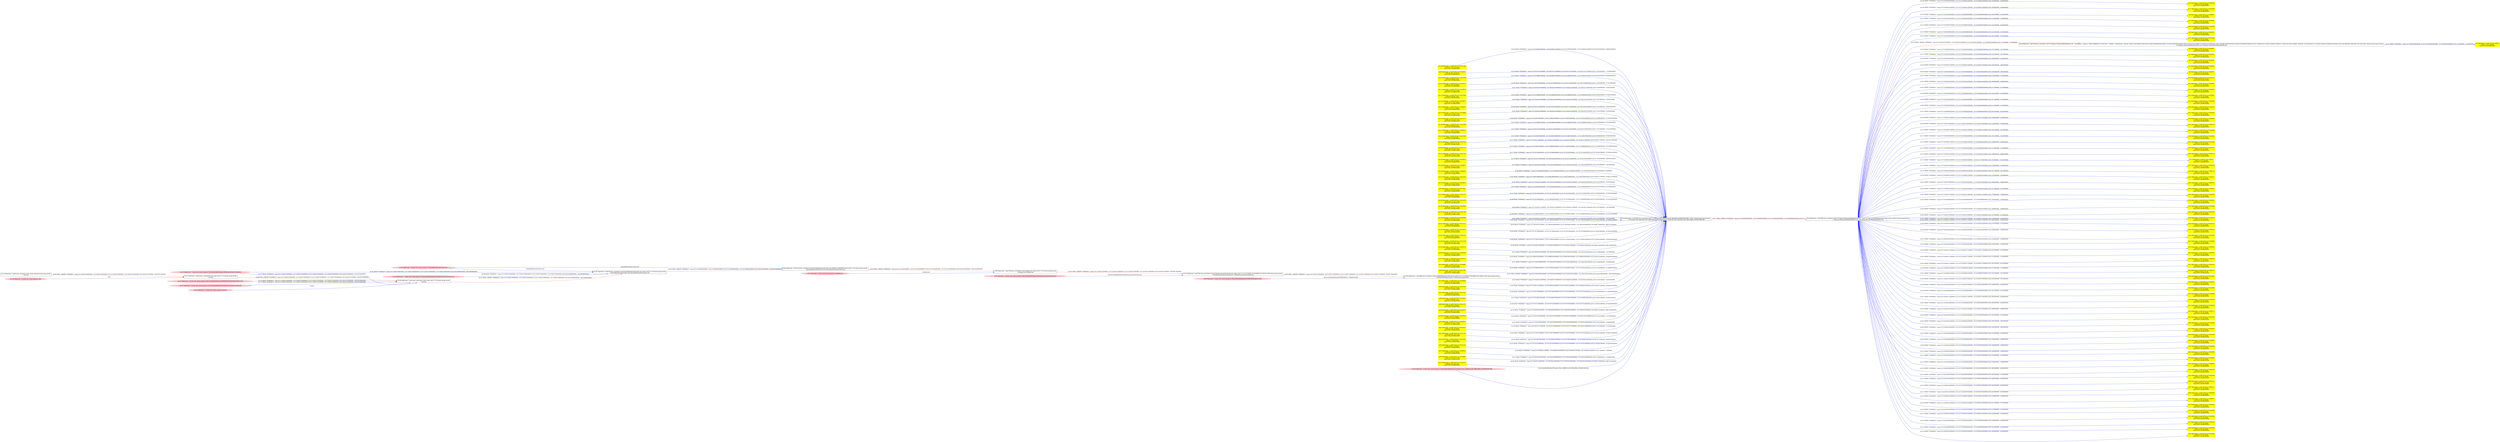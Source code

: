 digraph  {
rankdir=LR
"108"[color=yellow,label="id:108 HopCount: -2 srcIP:128.55.12.56:57640\ndstIP:207.176.216.10:80\ntype:SOCK_ESTABLISHED ", shape=box,style=filled];
"26"[color=black,label="id:26 HopCount: 0 pid:2936 proc_starttime:0 cmd:\"C:\Program Files (x86)\Microsoft Office\Office15\WINWORD.EXE\" owner uid:null owner group id:null,\n C:/Program Files (x86)/Microsoft Office/Office15/WINWORD.EXE C:/Program Files (x86)/Microsoft Office/Office15/WINWORD.EXE", shape=box,style=solid];
"108" -> "26" [id=256,__obj="READ"color=blue,label="id:256 READ **NORMAL**  seqs:[1557425386926000000, 1557425499542000000] T:[1557425386926000000, 1557425499542000000] relT:[9703559000000, 9590943000000]",style=solid];
"103"[color=pink,label="id:103 HopCount: -6 owner uid: owner group id: /SystemRoot/System32/smss.exe ", shape=oval,style=filled];
"102"[color=black,label="id:102 HopCount: -6 pid:344 proc_starttime:0 cmd:\SystemRoot\System32\smss.exe owner uid:S-1-5-18 owner group id:null,\n /SystemRoot/System32/smss.exe /SystemRoot/System32/smss.exe", shape=box,style=solid];
"103" -> "102" [id=257,__obj="FILE_EXEC"color=blue,label="\SystemRoot\System32\smss.exe",style=solid];
"99"[color=yellow,label="id:99 HopCount: -2 srcIP:128.55.12.56:59520\ndstIP:38.102.144.80:80\ntype:SOCK_ESTABLISHED ", shape=box,style=filled];
"99" -> "26" [id=258,__obj="READ"color=blue,label="id:258 READ **NORMAL**  seqs:[1557433375475000000, 1557433375477000000] T:[1557433375475000000, 1557433375477000000] relT:[1715010000000, 1715008000000]",style=solid];
"110"[color=yellow,label="id:110 HopCount: -2 srcIP:128.55.12.56:57636\ndstIP:216.49.88.12:80\ntype:SOCK_ESTABLISHED ", shape=box,style=filled];
"110" -> "26" [id=259,__obj="READ"color=blue,label="id:259 READ **NORMAL**  seqs:[1557425386855000000, 1557425499542000000] T:[1557425386855000000, 1557425499542000000] relT:[9703630000000, 9590943000000]",style=solid];
"101"[color=yellow,label="id:101 HopCount: -2 srcIP:128.55.12.56:59519\ndstIP:38.102.144.80:80\ntype:SOCK_ESTABLISHED ", shape=box,style=filled];
"101" -> "26" [id=260,__obj="READ"color=blue,label="id:260 READ **NORMAL**  seqs:[1557433375465000000, 1557433375466000000] T:[1557433375465000000, 1557433375466000000] relT:[1715020000000, 1715019000000]",style=solid];
"111"[color=yellow,label="id:111 HopCount: -2 srcIP:128.55.12.56:59678\ndstIP:207.97.224.172:80\ntype:SOCK_ESTABLISHED ", shape=box,style=filled];
"111" -> "26" [id=261,__obj="READ"color=blue,label="id:261 READ **NORMAL**  seqs:[1557434355076000000, 1557434355078000000] T:[1557434355076000000, 1557434355078000000] relT:[735409000000, 735407000000]",style=solid];
"112"[color=yellow,label="id:112 HopCount: -2 srcIP:128.55.12.56:57638\ndstIP:216.49.88.12:80\ntype:SOCK_ESTABLISHED ", shape=box,style=filled];
"112" -> "26" [id=262,__obj="READ"color=blue,label="id:262 READ **NORMAL**  seqs:[1557425386883000000, 1557425386884000000] T:[1557425386883000000, 1557425386884000000] relT:[9703602000000, 9703601000000]",style=solid];
"113"[color=yellow,label="id:113 HopCount: -2 srcIP:128.55.12.56:59675\ndstIP:128.11.100.130:80\ntype:SOCK_ESTABLISHED ", shape=box,style=filled];
"113" -> "26" [id=263,__obj="READ"color=blue,label="id:263 READ **NORMAL**  seqs:[1557434355007000000, 1557434519542000000] T:[1557434355007000000, 1557434519542000000] relT:[735478000000, 570943000000]",style=solid];
"114"[color=yellow,label="id:114 HopCount: -2 srcIP:128.55.12.56:59517\ndstIP:74.53.127.208:80\ntype:SOCK_ESTABLISHED ", shape=box,style=filled];
"114" -> "26" [id=264,__obj="READ"color=blue,label="id:264 READ **NORMAL**  seqs:[1557433375326000000, 1557433529542000000] T:[1557433375326000000, 1557433529542000000] relT:[1715159000000, 1560943000000]",style=solid];
"115"[color=yellow,label="id:115 HopCount: -2 srcIP:128.55.12.56:59686\ndstIP:207.97.224.172:80\ntype:SOCK_ESTABLISHED ", shape=box,style=filled];
"115" -> "26" [id=265,__obj="READ"color=blue,label="id:265 READ **NORMAL**  seqs:[1557434358138000000, 1557434358141000000] T:[1557434358138000000, 1557434358141000000] relT:[732347000000, 732344000000]",style=solid];
"116"[color=yellow,label="id:116 HopCount: -2 srcIP:128.55.12.56:51271\ndstIP:198.173.255.77:80\ntype:SOCK_ESTABLISHED ", shape=box,style=filled];
"116" -> "26" [id=266,__obj="READ"color=blue,label="id:266 READ **NORMAL**  seqs:[1557327569579000000, 1557327709542000000] T:[1557327569579000000, 1557327709542000000] relT:[107520906000000, 107380943000000]",style=solid];
"118"[color=yellow,label="id:118 HopCount: -2 srcIP:128.55.12.56:57639\ndstIP:216.49.88.12:80\ntype:SOCK_ESTABLISHED ", shape=box,style=filled];
"118" -> "26" [id=267,__obj="READ"color=blue,label="id:267 READ **NORMAL**  seqs:[1557425386887000000, 1557425386891000000] T:[1557425386887000000, 1557425386891000000] relT:[9703598000000, 9703594000000]",style=solid];
"120"[color=pink,label="id:120 HopCount: -7 owner uid: owner group id: /Device/HarddiskVolume2/Windows/System32/smss.exe ", shape=oval,style=filled];
"120" -> "102" [id=268,__obj="READ"color=blue,label="id:268 READ **NORMAL**  seqs:[1557250833786000000, 1557250833786000000] T:[1557250833786000000, 1557250833786000000] relT:[184256699000000, 184256699000000]",style=solid];
"121"[color=black,label="id:121 HopCount: -8 pid:0 proc_starttime:0 cmd: owner uid:S-1-5-18 owner group id:null,\n null null", shape=box,style=solid];
"105"[color=black,label="id:105 HopCount: -7 pid:4 proc_starttime:0 cmd: owner uid:S-1-5-18 owner group id:null,\n null null", shape=box,style=solid];
"121" -> "105" [id=269,__obj="PROC_CREATE"color=red,label="id:269 PROC_CREATE **NORMAL**  seqs:[1557250833784000000, 1557250833784000000] T:[1557250833784000000, 1557250833784000000] relT:[184256701000000, 184256701000000]",style=solid];
"122"[color=pink,label="id:122 HopCount: -8 owner uid: owner group id: /Device/HarddiskVolume2/WINDOWS/SYSWOW64/NTDLL.DLL ", shape=oval,style=filled];
"122" -> "105" [id=270,__obj="READ"color=blue,label="id:270 READ **NORMAL**  seqs:[1557250833785000000, 1557250833785000000] T:[1557250833785000000, 1557250833785000000] relT:[184256700000000, 184256700000000]",style=solid];
"123"[color=pink,label="id:123 HopCount: -8 owner uid: owner group id: /Device/HarddiskVolume2/Windows/System32/vertdll.dll ", shape=oval,style=filled];
"123" -> "105" [id=271,__obj="READ"color=blue,label="id:271 READ **NORMAL**  seqs:[1557250833785000000, 1557250833785000000] T:[1557250833785000000, 1557250833785000000] relT:[184256700000000, 184256700000000]",style=solid];
"107"[color=pink,label="id:107 HopCount: -7 owner uid: owner group id: /Device/HarddiskVolume2/Windows/System32/ntdll.dll ", shape=oval,style=filled];
"107" -> "105" [id=272,__obj="READ"color=blue,label="id:272 READ **NORMAL**  seqs:[1557250833785000000, 1557250833785000000] T:[1557250833785000000, 1557250833785000000] relT:[184256700000000, 184256700000000]",style=solid];
"117"[color=yellow,label="id:117 HopCount: -2 srcIP:128.55.12.56:59515\ndstIP:213.195.76.38:80\ntype:SOCK_ESTABLISHED ", shape=box,style=filled];
"117" -> "26" [id=273,__obj="READ"color=blue,label="id:273 READ **NORMAL**  seqs:[1557433375263000000, 1557433375263000000] T:[1557433375263000000, 1557433375263000000] relT:[1715222000000, 1715222000000]",style=solid];
"125"[color=yellow,label="id:125 HopCount: -2 srcIP:128.55.12.56:57635\ndstIP:12.47.46.55:80\ntype:SOCK_ESTABLISHED ", shape=box,style=filled];
"125" -> "26" [id=274,__obj="READ"color=blue,label="id:274 READ **NORMAL**  seqs:[1557425386789000000, 1557425386790000000] T:[1557425386789000000, 1557425386790000000] relT:[9703696000000, 9703695000000]",style=solid];
"119"[color=yellow,label="id:119 HopCount: -2 srcIP:128.55.12.56:52129\ndstIP:84.205.255.152:80\ntype:SOCK_ESTABLISHED ", shape=box,style=filled];
"119" -> "26" [id=275,__obj="READ"color=blue,label="id:275 READ **NORMAL**  seqs:[1557331852214000000, 1557331852215000000] T:[1557331852214000000, 1557331852215000000] relT:[103238271000000, 103238270000000]",style=solid];
"126"[color=yellow,label="id:126 HopCount: -2 srcIP:128.55.12.56:51272\ndstIP:198.173.255.77:80\ntype:SOCK_ESTABLISHED ", shape=box,style=filled];
"126" -> "26" [id=276,__obj="READ"color=blue,label="id:276 READ **NORMAL**  seqs:[1557327569597000000, 1557327569600000000] T:[1557327569597000000, 1557327569600000000] relT:[107520888000000, 107520885000000]",style=solid];
"127"[color=yellow,label="id:127 HopCount: -2 srcIP:128.55.12.56:51220\ndstIP:198.173.255.77:80\ntype:SOCK_ESTABLISHED ", shape=box,style=filled];
"127" -> "26" [id=277,__obj="READ"color=blue,label="id:277 READ **NORMAL**  seqs:[1557327507682000000, 1557327507684000000] T:[1557327507682000000, 1557327507684000000] relT:[107582803000000, 107582801000000]",style=solid];
"128"[color=yellow,label="id:128 HopCount: -2 srcIP:128.55.12.56:59514\ndstIP:213.195.76.38:80\ntype:SOCK_ESTABLISHED ", shape=box,style=filled];
"128" -> "26" [id=278,__obj="READ"color=blue,label="id:278 READ **NORMAL**  seqs:[1557433375236000000, 1557433529542000000] T:[1557433375236000000, 1557433529542000000] relT:[1715249000000, 1560943000000]",style=solid];
"129"[color=yellow,label="id:129 HopCount: -2 srcIP:128.55.12.56:59677\ndstIP:207.97.224.172:80\ntype:SOCK_ESTABLISHED ", shape=box,style=filled];
"129" -> "26" [id=279,__obj="READ"color=blue,label="id:279 READ **NORMAL**  seqs:[1557434355067000000, 1557434355069000000] T:[1557434355067000000, 1557434355069000000] relT:[735418000000, 735416000000]",style=solid];
"130"[color=yellow,label="id:130 HopCount: -2 srcIP:128.55.12.56:60032\ndstIP:212.25.232.48:80\ntype:SOCK_ESTABLISHED ", shape=box,style=filled];
"130" -> "26" [id=280,__obj="READ"color=blue,label="id:280 READ **NORMAL**  seqs:[1557435090395000000, 1557435090395000000] T:[1557435090395000000, 1557435090395000000] relT:[90000000, 90000000]",style=solid];
"131"[color=yellow,label="id:131 HopCount: -2 srcIP:128.55.12.56:51873\ndstIP:206.16.198.100:80\ntype:SOCK_ESTABLISHED ", shape=box,style=filled];
"131" -> "26" [id=281,__obj="READ"color=blue,label="id:281 READ **NORMAL**  seqs:[1557329623068000000, 1557329623068000000] T:[1557329623068000000, 1557329623068000000] relT:[105467417000000, 105467417000000]",style=solid];
"133"[color=yellow,label="id:133 HopCount: -2 srcIP:128.55.12.56:59676\ndstIP:128.11.100.130:80\ntype:SOCK_ESTABLISHED ", shape=box,style=filled];
"133" -> "26" [id=282,__obj="READ"color=blue,label="id:282 READ **NORMAL**  seqs:[1557434355031000000, 1557434355033000000] T:[1557434355031000000, 1557434355033000000] relT:[735454000000, 735452000000]",style=solid];
"124"[color=pink,label="id:124 HopCount: -8 owner uid: owner group id: System ", shape=oval,style=filled];
"124" -> "105" [id=283,__obj="FILE_EXEC"color=blue,label="System",style=solid];
"135"[color=black,label="id:135 HopCount: -9 pid:0 proc_starttime:0 cmd: owner uid:null owner group id:null,\n null null", shape=box,style=solid];
"135" -> "121" [id=284,__obj="PROC_CREATE"color=red,label="id:284 PROC_CREATE **NORMAL**  seqs:[1557250833784000000, 1557250833784000000] T:[1557250833784000000, 1557250833784000000] relT:[184256701000000, 184256701000000]",style=solid];
"95"[color=yellow,label="id:95 HopCount: -2 srcIP:128.55.12.56:57641\ndstIP:207.176.216.10:80\ntype:SOCK_ESTABLISHED ", shape=box,style=filled];
"95" -> "26" [id=285,__obj="READ"color=blue,label="id:285 READ **NORMAL**  seqs:[1557425386938000000, 1557425386939000000] T:[1557425386938000000, 1557425386939000000] relT:[9703547000000, 9703546000000]",style=solid];
"136"[color=pink,label="id:136 HopCount: -9 owner uid: owner group id: Idle ", shape=oval,style=filled];
"136" -> "121" [id=286,__obj="FILE_EXEC"color=blue,label="Idle",style=solid];
"137"[color=yellow,label="id:137 HopCount: -2 srcIP:128.55.12.56:51213\ndstIP:66.45.81.190:80\ntype:SOCK_ESTABLISHED ", shape=box,style=filled];
"137" -> "26" [id=287,__obj="READ"color=blue,label="id:287 READ **NORMAL**  seqs:[1557327507492000000, 1557327507493000000] T:[1557327507492000000, 1557327507493000000] relT:[107582993000000, 107582992000000]",style=solid];
"138"[color=yellow,label="id:138 HopCount: -2 srcIP:128.55.12.56:51219\ndstIP:198.173.255.77:80\ntype:SOCK_ESTABLISHED ", shape=box,style=filled];
"138" -> "26" [id=288,__obj="READ"color=blue,label="id:288 READ **NORMAL**  seqs:[1557327507669000000, 1557327569569000000] T:[1557327507669000000, 1557327569569000000] relT:[107582816000000, 107520916000000]",style=solid];
"139"[color=yellow,label="id:139 HopCount: -2 srcIP:128.55.12.56:59683\ndstIP:207.97.224.172:80\ntype:SOCK_ESTABLISHED ", shape=box,style=filled];
"139" -> "26" [id=289,__obj="READ"color=blue,label="id:289 READ **NORMAL**  seqs:[1557434358115000000, 1557434358115000000] T:[1557434358115000000, 1557434358115000000] relT:[732370000000, 732370000000]",style=solid];
"132"[color=yellow,label="id:132 HopCount: -2 srcIP:128.55.12.56:51296\ndstIP:198.173.255.77:80\ntype:SOCK_ESTABLISHED ", shape=box,style=filled];
"132" -> "26" [id=290,__obj="READ"color=blue,label="id:290 READ **NORMAL**  seqs:[1557327838901000000, 1557327838903000000] T:[1557327838901000000, 1557327838903000000] relT:[107251584000000, 107251582000000]",style=solid];
"140"[color=yellow,label="id:140 HopCount: -2 srcIP:128.55.12.56:59685\ndstIP:207.97.224.172:80\ntype:SOCK_ESTABLISHED ", shape=box,style=filled];
"140" -> "26" [id=291,__obj="READ"color=blue,label="id:291 READ **NORMAL**  seqs:[1557434358131000000, 1557434358132000000] T:[1557434358131000000, 1557434358132000000] relT:[732354000000, 732353000000]",style=solid];
"141"[color=yellow,label="id:141 HopCount: -2 srcIP:128.55.12.56:51217\ndstIP:194.65.3.180:80\ntype:SOCK_ESTABLISHED ", shape=box,style=filled];
"141" -> "26" [id=292,__obj="READ"color=blue,label="id:292 READ **NORMAL**  seqs:[1557327507607000000, 1557327599543000000] T:[1557327507607000000, 1557327599543000000] relT:[107582878000000, 107490942000000]",style=solid];
"134"[color=yellow,label="id:134 HopCount: -2 srcIP:128.55.12.56:53274\ndstIP:63.240.213.214:80\ntype:SOCK_ESTABLISHED ", shape=box,style=filled];
"134" -> "26" [id=293,__obj="READ"color=blue,label="id:293 READ **NORMAL**  seqs:[1557340283037000000, 1557340283038000000] T:[1557340283037000000, 1557340283038000000] relT:[94807448000000, 94807447000000]",style=solid];
"143"[color=yellow,label="id:143 HopCount: -2 srcIP:128.55.12.56:51215\ndstIP:66.45.81.190:80\ntype:SOCK_ESTABLISHED ", shape=box,style=filled];
"143" -> "26" [id=294,__obj="READ"color=blue,label="id:294 READ **NORMAL**  seqs:[1557327507566000000, 1557327507566000000] T:[1557327507566000000, 1557327507566000000] relT:[107582919000000, 107582919000000]",style=solid];
"144"[color=yellow,label="id:144 HopCount: -2 srcIP:128.55.12.56:51194\ndstIP:168.167.134.71:80\ntype:SOCK_ESTABLISHED ", shape=box,style=filled];
"144" -> "26" [id=295,__obj="READ"color=blue,label="id:295 READ **NORMAL**  seqs:[1557327159561000000, 1557327269542000000] T:[1557327159561000000, 1557327269542000000] relT:[107930924000000, 107820943000000]",style=solid];
"145"[color=yellow,label="id:145 HopCount: -2 srcIP:128.55.12.56:53276\ndstIP:65.213.146.1:80\ntype:SOCK_ESTABLISHED ", shape=box,style=filled];
"145" -> "26" [id=296,__obj="READ"color=blue,label="id:296 READ **NORMAL**  seqs:[1557340283129000000, 1557340283129000000] T:[1557340283129000000, 1557340283129000000] relT:[94807356000000, 94807356000000]",style=solid];
"28"[color=black,label="id:28 HopCount: 1 pid:5008 proc_starttime:0 cmd:\"C:\Program Files\mozilla\firefox\firefox.exe\" -osint -url \"http://www.pokemoncenter.com/\" owner uid:null owner group id:null,\n C:/Program Files/mozilla/firefox/firefox.exe C:/Program Files/mozilla/firefox/firefox.exe", shape=box,style=solid];
"76"[color=yellow,label="id:76 HopCount: 2 srcIP:128.55.12.56:60082\ndstIP:212.25.232.48:80\ntype:SOCK_ESTABLISHED ", shape=box,style=filled];
"28" -> "76" [id=148,__obj="WRITE"color=blue,label="id:148 WRITE **NORMAL**  seqs:[1557435094824000000, 0] T:[1557435094824000000, 1557435094824000000] relT:[-4339000000, -4339000000]",style=solid];
"77"[color=yellow,label="id:77 HopCount: 2 srcIP:128.55.12.56:60060\ndstIP:212.25.232.48:80\ntype:SOCK_ESTABLISHED ", shape=box,style=filled];
"28" -> "77" [id=149,__obj="WRITE"color=blue,label="id:149 WRITE **NORMAL**  seqs:[1557435094314000000, 0] T:[1557435094314000000, 1557435094314000000] relT:[-3829000000, -3829000000]",style=solid];
"0"[color=yellow,label="id:0 HopCount: 2 srcIP:128.55.12.56:60051\ndstIP:212.25.232.48:80\ntype:SOCK_ESTABLISHED ", shape=box,style=filled];
"28" -> "0" [id=150,__obj="WRITE"color=blue,label="id:150 WRITE **NORMAL**  seqs:[1557435093940000000, 0] T:[1557435093940000000, 1557435093940000000] relT:[-3455000000, -3455000000]",style=solid];
"2"[color=yellow,label="id:2 HopCount: 2 srcIP:128.55.12.56:60040\ndstIP:212.25.232.48:80\ntype:SOCK_ESTABLISHED ", shape=box,style=filled];
"28" -> "2" [id=151,__obj="WRITE"color=blue,label="id:151 WRITE **NORMAL**  seqs:[1557435093643000000, 0] T:[1557435093643000000, 1557435093643000000] relT:[-3158000000, -3158000000]",style=solid];
"69"[color=yellow,label="id:69 HopCount: 2 srcIP:128.55.12.56:60088\ndstIP:212.25.232.48:80\ntype:SOCK_ESTABLISHED ", shape=box,style=filled];
"28" -> "69" [id=152,__obj="WRITE"color=blue,label="id:152 WRITE **NORMAL**  seqs:[1557435094987000000, 0] T:[1557435094987000000, 1557435094987000000] relT:[-4502000000, -4502000000]",style=solid];
"4"[color=yellow,label="id:4 HopCount: 2 srcIP:128.55.12.56:60042\ndstIP:212.25.232.48:80\ntype:SOCK_ESTABLISHED ", shape=box,style=filled];
"28" -> "4" [id=153,__obj="WRITE"color=blue,label="id:153 WRITE **NORMAL**  seqs:[1557435093808000000, 0] T:[1557435093808000000, 1557435093808000000] relT:[-3323000000, -3323000000]",style=solid];
"72"[color=yellow,label="id:72 HopCount: 2 srcIP:128.55.12.56:60099\ndstIP:212.25.232.48:80\ntype:SOCK_ESTABLISHED ", shape=box,style=filled];
"28" -> "72" [id=154,__obj="WRITE"color=blue,label="id:154 WRITE **NORMAL**  seqs:[1557435095496000000, 0] T:[1557435095496000000, 1557435095496000000] relT:[-5011000000, -5011000000]",style=solid];
"30"[color=black,label="id:30 HopCount: 2 pid:2288 proc_starttime:0 cmd:\"C:\Program Files\mozilla\firefox\firefox.exe\" -contentproc --channel=\"5008.0.988681811\\1307874547\" -childID 1 -isForBrowser -intPrefs 5:50|6:-1|28:1000|33:20|34:10|43:128|44:10000|48:0|50:400|51:1|52:0|53:0|58:0|59:120|60:120|133:2|134:1|147:5000|157:0|159:0|170:10000|182:-1|187:128|188:10000|189:0|195:24|196:32768|198:0|199:0|207:5|211:1048576|212:100|213:5000|215:600|217:1|226:1|231:0|241:60000| -boolPrefs 1:0|2:0|4:0|26:1|27:1|30:0|35:1|36:0|37:0|38:0|39:1|40:0|41:1|42:1|45:0|46:0|47:0|49:0|54:1|55:1|56 owner uid:null owner group id:null,\n C:/Program Files/mozilla/firefox/firefox.exe C:/Program Files/mozilla/firefox/firefox.exe", shape=box,style=solid];
"5"[color=yellow,label="id:5 HopCount: 3 srcIP:127.0.0.1:60039\ndstIP:127.0.0.1:60038\ntype:SOCK_ESTABLISHED ", shape=box,style=filled];
"30" -> "5" [id=155,__obj="WRITE"color=blue,label="id:155 WRITE **NORMAL**  seqs:[1557435092639000000, 0] T:[1557435092639000000, 1557435092639000000] relT:[-2154000000, -2154000000]",style=solid];
"6"[color=yellow,label="id:6 HopCount: 2 srcIP:128.55.12.56:60047\ndstIP:212.25.232.48:80\ntype:SOCK_ESTABLISHED ", shape=box,style=filled];
"28" -> "6" [id=156,__obj="WRITE"color=blue,label="id:156 WRITE **NORMAL**  seqs:[1557435093862000000, 0] T:[1557435093862000000, 1557435093862000000] relT:[-3377000000, -3377000000]",style=solid];
"7"[color=yellow,label="id:7 HopCount: 2 srcIP:128.55.12.56:60070\ndstIP:212.25.232.48:80\ntype:SOCK_ESTABLISHED ", shape=box,style=filled];
"28" -> "7" [id=157,__obj="WRITE"color=blue,label="id:157 WRITE **NORMAL**  seqs:[1557435094592000000, 0] T:[1557435094592000000, 1557435094592000000] relT:[-4107000000, -4107000000]",style=solid];
"8"[color=yellow,label="id:8 HopCount: 2 srcIP:128.55.12.56:60095\ndstIP:212.25.232.48:80\ntype:SOCK_ESTABLISHED ", shape=box,style=filled];
"28" -> "8" [id=158,__obj="WRITE"color=blue,label="id:158 WRITE **NORMAL**  seqs:[1557435095050000000, 0] T:[1557435095050000000, 1557435095050000000] relT:[-4565000000, -4565000000]",style=solid];
"1"[color=yellow,label="id:1 HopCount: 2 srcIP:128.55.12.56:60069\ndstIP:212.25.232.48:80\ntype:SOCK_ESTABLISHED ", shape=box,style=filled];
"28" -> "1" [id=159,__obj="WRITE"color=blue,label="id:159 WRITE **NORMAL**  seqs:[1557435094552000000, 0] T:[1557435094552000000, 1557435094552000000] relT:[-4067000000, -4067000000]",style=solid];
"9"[color=yellow,label="id:9 HopCount: 2 srcIP:128.55.12.56:60055\ndstIP:212.25.232.48:80\ntype:SOCK_ESTABLISHED ", shape=box,style=filled];
"28" -> "9" [id=160,__obj="WRITE"color=blue,label="id:160 WRITE **NORMAL**  seqs:[1557435093948000000, 0] T:[1557435093948000000, 1557435093948000000] relT:[-3463000000, -3463000000]",style=solid];
"10"[color=yellow,label="id:10 HopCount: 2 srcIP:128.55.12.56:60120\ndstIP:209.85.197.147:80\ntype:SOCK_ESTABLISHED ", shape=box,style=filled];
"28" -> "10" [id=161,__obj="WRITE"color=blue,label="id:161 WRITE **NORMAL**  seqs:[1557435096186000000, 0] T:[1557435096186000000, 1557435096186000000] relT:[-5701000000, -5701000000]",style=solid];
"3"[color=yellow,label="id:3 HopCount: 2 srcIP:128.55.12.56:60061\ndstIP:212.25.232.48:80\ntype:SOCK_ESTABLISHED ", shape=box,style=filled];
"28" -> "3" [id=162,__obj="WRITE"color=blue,label="id:162 WRITE **NORMAL**  seqs:[1557435094345000000, 0] T:[1557435094345000000, 1557435094345000000] relT:[-3860000000, -3860000000]",style=solid];
"12"[color=yellow,label="id:12 HopCount: 2 srcIP:128.55.12.56:60074\ndstIP:212.25.232.48:80\ntype:SOCK_ESTABLISHED ", shape=box,style=filled];
"28" -> "12" [id=163,__obj="WRITE"color=blue,label="id:163 WRITE **NORMAL**  seqs:[1557435094660000000, 0] T:[1557435094660000000, 1557435094660000000] relT:[-4175000000, -4175000000]",style=solid];
"13"[color=yellow,label="id:13 HopCount: 2 srcIP:128.55.12.56:60087\ndstIP:212.25.232.48:80\ntype:SOCK_ESTABLISHED ", shape=box,style=filled];
"28" -> "13" [id=164,__obj="WRITE"color=blue,label="id:164 WRITE **NORMAL**  seqs:[1557435094940000000, 0] T:[1557435094940000000, 1557435094940000000] relT:[-4455000000, -4455000000]",style=solid];
"14"[color=yellow,label="id:14 HopCount: 2 srcIP:128.55.12.56:60045\ndstIP:212.25.232.48:80\ntype:SOCK_ESTABLISHED ", shape=box,style=filled];
"28" -> "14" [id=165,__obj="WRITE"color=blue,label="id:165 WRITE **NORMAL**  seqs:[1557435093856000000, 0] T:[1557435093856000000, 1557435093856000000] relT:[-3371000000, -3371000000]",style=solid];
"36"[color=yellow,label="id:36 HopCount: 2 srcIP:128.55.12.56:60073\ndstIP:212.25.232.48:80\ntype:SOCK_ESTABLISHED ", shape=box,style=filled];
"28" -> "36" [id=166,__obj="WRITE"color=blue,label="id:166 WRITE **NORMAL**  seqs:[1557435094658000000, 0] T:[1557435094658000000, 1557435094658000000] relT:[-4173000000, -4173000000]",style=solid];
"15"[color=yellow,label="id:15 HopCount: 2 srcIP:128.55.12.56:60052\ndstIP:212.25.232.48:80\ntype:SOCK_ESTABLISHED ", shape=box,style=filled];
"28" -> "15" [id=167,__obj="WRITE"color=blue,label="id:167 WRITE **NORMAL**  seqs:[1557435098836000000, 0] T:[1557435098836000000, 1557435098836000000] relT:[-8351000000, -8351000000]",style=solid];
"16"[color=yellow,label="id:16 HopCount: 2 srcIP:128.55.12.56:60058\ndstIP:212.25.232.48:80\ntype:SOCK_ESTABLISHED ", shape=box,style=filled];
"28" -> "16" [id=168,__obj="WRITE"color=blue,label="id:168 WRITE **NORMAL**  seqs:[1557435094123000000, 0] T:[1557435094123000000, 1557435094123000000] relT:[-3638000000, -3638000000]",style=solid];
"17"[color=yellow,label="id:17 HopCount: 2 srcIP:128.55.12.56:60119\ndstIP:212.25.232.48:80\ntype:SOCK_ESTABLISHED ", shape=box,style=filled];
"28" -> "17" [id=169,__obj="WRITE"color=blue,label="id:169 WRITE **NORMAL**  seqs:[1557435095794000000, 0] T:[1557435095794000000, 1557435095794000000] relT:[-5309000000, -5309000000]",style=solid];
"18"[color=yellow,label="id:18 HopCount: 2 srcIP:128.55.12.56:60066\ndstIP:212.25.232.48:80\ntype:SOCK_ESTABLISHED ", shape=box,style=filled];
"28" -> "18" [id=170,__obj="WRITE"color=blue,label="id:170 WRITE **NORMAL**  seqs:[1557435094457000000, 0] T:[1557435094457000000, 1557435094457000000] relT:[-3972000000, -3972000000]",style=solid];
"20"[color=yellow,label="id:20 HopCount: 2 srcIP:128.55.12.56:60043\ndstIP:212.25.232.48:80\ntype:SOCK_ESTABLISHED ", shape=box,style=filled];
"28" -> "20" [id=171,__obj="WRITE"color=blue,label="id:171 WRITE **NORMAL**  seqs:[1557435093826000000, 0] T:[1557435093826000000, 1557435093826000000] relT:[-3341000000, -3341000000]",style=solid];
"21"[color=yellow,label="id:21 HopCount: 2 srcIP:128.55.12.56:60083\ndstIP:212.25.232.48:80\ntype:SOCK_ESTABLISHED ", shape=box,style=filled];
"28" -> "21" [id=172,__obj="WRITE"color=blue,label="id:172 WRITE **NORMAL**  seqs:[1557435094851000000, 0] T:[1557435094851000000, 1557435094851000000] relT:[-4366000000, -4366000000]",style=solid];
"22"[color=yellow,label="id:22 HopCount: 2 srcIP:128.55.12.56:60075\ndstIP:212.25.232.48:80\ntype:SOCK_ESTABLISHED ", shape=box,style=filled];
"28" -> "22" [id=173,__obj="WRITE"color=blue,label="id:173 WRITE **NORMAL**  seqs:[1557435094663000000, 0] T:[1557435094663000000, 1557435094663000000] relT:[-4178000000, -4178000000]",style=solid];
"24"[color=yellow,label="id:24 HopCount: 2 srcIP:128.55.12.56:60114\ndstIP:212.25.232.48:80\ntype:SOCK_ESTABLISHED ", shape=box,style=filled];
"28" -> "24" [id=174,__obj="WRITE"color=blue,label="id:174 WRITE **NORMAL**  seqs:[1557435095381000000, 0] T:[1557435095381000000, 1557435095381000000] relT:[-4896000000, -4896000000]",style=solid];
"11"[color=yellow,label="id:11 HopCount: 2 srcIP:127.0.0.1:60037\ndstIP:127.0.0.1:60036\ntype:SOCK_ESTABLISHED ", shape=box,style=filled];
"28" -> "11" [id=175,__obj="WRITE"color=blue,label="id:175 WRITE **NORMAL**  seqs:[1557435090818000000, 0] T:[1557435090818000000, 1557435127916000000] relT:[-333000000, -37431000000]",style=solid];
"27"[color=yellow,label="id:27 HopCount: 2 srcIP:128.55.12.56:60103\ndstIP:212.25.232.48:80\ntype:SOCK_ESTABLISHED ", shape=box,style=filled];
"28" -> "27" [id=176,__obj="WRITE"color=blue,label="id:176 WRITE **NORMAL**  seqs:[1557435095193000000, 0] T:[1557435095193000000, 1557435095193000000] relT:[-4708000000, -4708000000]",style=solid];
"26" -> "28" [id=177,__obj="PROC_CREATE"color=red,label="id:177 PROC_CREATE **NORMAL**  seqs:[1557435090485000000, 1557435090485000000] T:[1557435090485000000, 1557435090485000000] relT:[0, 0]",style=solid];
"29"[color=yellow,label="id:29 HopCount: 2 srcIP:128.55.12.56:60116\ndstIP:212.25.232.48:80\ntype:SOCK_ESTABLISHED ", shape=box,style=filled];
"28" -> "29" [id=178,__obj="WRITE"color=blue,label="id:178 WRITE **NORMAL**  seqs:[1557435095502000000, 0] T:[1557435095502000000, 1557435095502000000] relT:[-5017000000, -5017000000]",style=solid];
"28" -> "30" [id=179,__obj="PROC_CREATE"color=red,label="id:179 PROC_CREATE **NORMAL**  seqs:[1557435092022000000, 1557435092022000000] T:[1557435092022000000, 1557435092022000000] relT:[-1537000000, -1537000000]",style=solid];
"31"[color=yellow,label="id:31 HopCount: 2 srcIP:128.55.12.56:60071\ndstIP:212.25.232.48:80\ntype:SOCK_ESTABLISHED ", shape=box,style=filled];
"28" -> "31" [id=180,__obj="WRITE"color=blue,label="id:180 WRITE **NORMAL**  seqs:[1557435094647000000, 0] T:[1557435094647000000, 1557435094647000000] relT:[-4162000000, -4162000000]",style=solid];
"32"[color=yellow,label="id:32 HopCount: 2 srcIP:128.55.12.56:60102\ndstIP:212.25.232.48:80\ntype:SOCK_ESTABLISHED ", shape=box,style=filled];
"28" -> "32" [id=181,__obj="WRITE"color=blue,label="id:181 WRITE **NORMAL**  seqs:[1557435095169000000, 0] T:[1557435095169000000, 1557435095169000000] relT:[-4684000000, -4684000000]",style=solid];
"33"[color=yellow,label="id:33 HopCount: 2 srcIP:128.55.12.56:60072\ndstIP:212.25.232.48:80\ntype:SOCK_ESTABLISHED ", shape=box,style=filled];
"28" -> "33" [id=182,__obj="WRITE"color=blue,label="id:182 WRITE **NORMAL**  seqs:[1557435094655000000, 0] T:[1557435094655000000, 1557435094655000000] relT:[-4170000000, -4170000000]",style=solid];
"34"[color=yellow,label="id:34 HopCount: 2 srcIP:128.55.12.56:60059\ndstIP:212.25.232.48:80\ntype:SOCK_ESTABLISHED ", shape=box,style=filled];
"28" -> "34" [id=183,__obj="WRITE"color=blue,label="id:183 WRITE **NORMAL**  seqs:[1557435094274000000, 0] T:[1557435094274000000, 1557435094274000000] relT:[-3789000000, -3789000000]",style=solid];
"23"[color=yellow,label="id:23 HopCount: 2 srcIP:128.55.12.56:60057\ndstIP:212.25.232.48:80\ntype:SOCK_ESTABLISHED ", shape=box,style=filled];
"28" -> "23" [id=184,__obj="WRITE"color=blue,label="id:184 WRITE **NORMAL**  seqs:[1557435093989000000, 0] T:[1557435093989000000, 1557435093989000000] relT:[-3504000000, -3504000000]",style=solid];
"37"[color=yellow,label="id:37 HopCount: 2 srcIP:128.55.12.56:60062\ndstIP:212.25.232.48:80\ntype:SOCK_ESTABLISHED ", shape=box,style=filled];
"28" -> "37" [id=185,__obj="WRITE"color=blue,label="id:185 WRITE **NORMAL**  seqs:[1557435094381000000, 0] T:[1557435094381000000, 1557435094381000000] relT:[-3896000000, -3896000000]",style=solid];
"25"[color=yellow,label="id:25 HopCount: 2 srcIP:128.55.12.56:60080\ndstIP:212.25.232.48:80\ntype:SOCK_ESTABLISHED ", shape=box,style=filled];
"28" -> "25" [id=186,__obj="WRITE"color=blue,label="id:186 WRITE **NORMAL**  seqs:[1557435094759000000, 0] T:[1557435094759000000, 1557435094759000000] relT:[-4274000000, -4274000000]",style=solid];
"38"[color=yellow,label="id:38 HopCount: 2 srcIP:128.55.12.56:60078\ndstIP:212.25.232.48:80\ntype:SOCK_ESTABLISHED ", shape=box,style=filled];
"28" -> "38" [id=187,__obj="WRITE"color=blue,label="id:187 WRITE **NORMAL**  seqs:[1557435094725000000, 0] T:[1557435094725000000, 1557435094725000000] relT:[-4240000000, -4240000000]",style=solid];
"39"[color=yellow,label="id:39 HopCount: 2 srcIP:128.55.12.56:60110\ndstIP:212.25.232.48:80\ntype:SOCK_ESTABLISHED ", shape=box,style=filled];
"28" -> "39" [id=188,__obj="WRITE"color=blue,label="id:188 WRITE **NORMAL**  seqs:[1557435095311000000, 0] T:[1557435095311000000, 1557435095311000000] relT:[-4826000000, -4826000000]",style=solid];
"40"[color=yellow,label="id:40 HopCount: 2 srcIP:128.55.12.56:60107\ndstIP:212.25.232.48:80\ntype:SOCK_ESTABLISHED ", shape=box,style=filled];
"28" -> "40" [id=189,__obj="WRITE"color=blue,label="id:189 WRITE **NORMAL**  seqs:[1557435095282000000, 0] T:[1557435095282000000, 1557435095282000000] relT:[-4797000000, -4797000000]",style=solid];
"41"[color=yellow,label="id:41 HopCount: 2 srcIP:128.55.12.56:60065\ndstIP:212.25.232.48:80\ntype:SOCK_ESTABLISHED ", shape=box,style=filled];
"28" -> "41" [id=190,__obj="WRITE"color=blue,label="id:190 WRITE **NORMAL**  seqs:[1557435094434000000, 0] T:[1557435094434000000, 1557435094434000000] relT:[-3949000000, -3949000000]",style=solid];
"42"[color=yellow,label="id:42 HopCount: 2 srcIP:128.55.12.56:60093\ndstIP:212.25.232.48:80\ntype:SOCK_ESTABLISHED ", shape=box,style=filled];
"28" -> "42" [id=191,__obj="WRITE"color=blue,label="id:191 WRITE **NORMAL**  seqs:[1557435095043000000, 0] T:[1557435095043000000, 1557435095043000000] relT:[-4558000000, -4558000000]",style=solid];
"43"[color=yellow,label="id:43 HopCount: 2 srcIP:128.55.12.56:60050\ndstIP:212.25.232.48:80\ntype:SOCK_ESTABLISHED ", shape=box,style=filled];
"28" -> "43" [id=192,__obj="WRITE"color=blue,label="id:192 WRITE **NORMAL**  seqs:[1557435093930000000, 0] T:[1557435093930000000, 1557435093930000000] relT:[-3445000000, -3445000000]",style=solid];
"45"[color=yellow,label="id:45 HopCount: 2 srcIP:128.55.12.56:60079\ndstIP:212.25.232.48:80\ntype:SOCK_ESTABLISHED ", shape=box,style=filled];
"28" -> "45" [id=193,__obj="WRITE"color=blue,label="id:193 WRITE **NORMAL**  seqs:[1557435094737000000, 0] T:[1557435094737000000, 1557435094737000000] relT:[-4252000000, -4252000000]",style=solid];
"35"[color=yellow,label="id:35 HopCount: 2 srcIP:128.55.12.56:60104\ndstIP:212.25.232.48:80\ntype:SOCK_ESTABLISHED ", shape=box,style=filled];
"28" -> "35" [id=194,__obj="WRITE"color=blue,label="id:194 WRITE **NORMAL**  seqs:[1557435095227000000, 0] T:[1557435095227000000, 1557435095227000000] relT:[-4742000000, -4742000000]",style=solid];
"47"[color=yellow,label="id:47 HopCount: 2 srcIP:128.55.12.56:60101\ndstIP:212.25.232.48:80\ntype:SOCK_ESTABLISHED ", shape=box,style=filled];
"28" -> "47" [id=195,__obj="WRITE"color=blue,label="id:195 WRITE **NORMAL**  seqs:[1557435095157000000, 0] T:[1557435095157000000, 1557435095157000000] relT:[-4672000000, -4672000000]",style=solid];
"48"[color=yellow,label="id:48 HopCount: 2 srcIP:128.55.12.56:60121\ndstIP:64.154.81.197:80\ntype:SOCK_ESTABLISHED ", shape=box,style=filled];
"28" -> "48" [id=196,__obj="WRITE"color=blue,label="id:196 WRITE **NORMAL**  seqs:[1557435096261000000, 0] T:[1557435096261000000, 1557435096261000000] relT:[-5776000000, -5776000000]",style=solid];
"49"[color=yellow,label="id:49 HopCount: 2 srcIP:128.55.12.56:60085\ndstIP:212.25.232.48:80\ntype:SOCK_ESTABLISHED ", shape=box,style=filled];
"28" -> "49" [id=197,__obj="WRITE"color=blue,label="id:197 WRITE **NORMAL**  seqs:[1557435094897000000, 0] T:[1557435094897000000, 1557435094897000000] relT:[-4412000000, -4412000000]",style=solid];
"50"[color=yellow,label="id:50 HopCount: 2 srcIP:128.55.12.56:60097\ndstIP:212.25.232.48:80\ntype:SOCK_ESTABLISHED ", shape=box,style=filled];
"28" -> "50" [id=198,__obj="WRITE"color=blue,label="id:198 WRITE **NORMAL**  seqs:[1557435095076000000, 0] T:[1557435095076000000, 1557435095076000000] relT:[-4591000000, -4591000000]",style=solid];
"44"[color=yellow,label="id:44 HopCount: 2 srcIP:128.55.12.56:60068\ndstIP:212.25.232.48:80\ntype:SOCK_ESTABLISHED ", shape=box,style=filled];
"28" -> "44" [id=199,__obj="WRITE"color=blue,label="id:199 WRITE **NORMAL**  seqs:[1557435094550000000, 0] T:[1557435094550000000, 1557435094550000000] relT:[-4065000000, -4065000000]",style=solid];
"52"[color=yellow,label="id:52 HopCount: 2 srcIP:128.55.12.56:60048\ndstIP:212.25.232.48:80\ntype:SOCK_ESTABLISHED ", shape=box,style=filled];
"28" -> "52" [id=200,__obj="WRITE"color=blue,label="id:200 WRITE **NORMAL**  seqs:[1557435093896000000, 0] T:[1557435093896000000, 1557435093896000000] relT:[-3411000000, -3411000000]",style=solid];
"46"[color=yellow,label="id:46 HopCount: 2 srcIP:128.55.12.56:60100\ndstIP:212.25.232.48:80\ntype:SOCK_ESTABLISHED ", shape=box,style=filled];
"28" -> "46" [id=201,__obj="WRITE"color=blue,label="id:201 WRITE **NORMAL**  seqs:[1557435095114000000, 0] T:[1557435095114000000, 1557435095114000000] relT:[-4629000000, -4629000000]",style=solid];
"53"[color=yellow,label="id:53 HopCount: 2 srcIP:128.55.12.56:60094\ndstIP:212.25.232.48:80\ntype:SOCK_ESTABLISHED ", shape=box,style=filled];
"28" -> "53" [id=202,__obj="WRITE"color=blue,label="id:202 WRITE **NORMAL**  seqs:[1557435095048000000, 0] T:[1557435095048000000, 1557435095048000000] relT:[-4563000000, -4563000000]",style=solid];
"54"[color=yellow,label="id:54 HopCount: 2 srcIP:128.55.12.56:60113\ndstIP:212.25.232.48:80\ntype:SOCK_ESTABLISHED ", shape=box,style=filled];
"28" -> "54" [id=203,__obj="WRITE"color=blue,label="id:203 WRITE **NORMAL**  seqs:[1557435095353000000, 0] T:[1557435095353000000, 1557435095353000000] relT:[-4868000000, -4868000000]",style=solid];
"55"[color=yellow,label="id:55 HopCount: 2 srcIP:128.55.12.56:60092\ndstIP:212.25.232.48:80\ntype:SOCK_ESTABLISHED ", shape=box,style=filled];
"28" -> "55" [id=204,__obj="WRITE"color=blue,label="id:204 WRITE **NORMAL**  seqs:[1557435095040000000, 0] T:[1557435095040000000, 1557435095040000000] relT:[-4555000000, -4555000000]",style=solid];
"56"[color=yellow,label="id:56 HopCount: 2 srcIP:128.55.12.56:60064\ndstIP:212.25.232.48:80\ntype:SOCK_ESTABLISHED ", shape=box,style=filled];
"28" -> "56" [id=205,__obj="WRITE"color=blue,label="id:205 WRITE **NORMAL**  seqs:[1557435094432000000, 0] T:[1557435094432000000, 1557435094432000000] relT:[-3947000000, -3947000000]",style=solid];
"57"[color=yellow,label="id:57 HopCount: 2 srcIP:128.55.12.56:60067\ndstIP:212.25.232.48:80\ntype:SOCK_ESTABLISHED ", shape=box,style=filled];
"28" -> "57" [id=206,__obj="WRITE"color=blue,label="id:206 WRITE **NORMAL**  seqs:[1557435094530000000, 0] T:[1557435094530000000, 1557435094530000000] relT:[-4045000000, -4045000000]",style=solid];
"58"[color=yellow,label="id:58 HopCount: 2 srcIP:128.55.12.56:60049\ndstIP:212.25.232.48:80\ntype:SOCK_ESTABLISHED ", shape=box,style=filled];
"28" -> "58" [id=207,__obj="WRITE"color=blue,label="id:207 WRITE **NORMAL**  seqs:[1557435093905000000, 0] T:[1557435093905000000, 1557435093905000000] relT:[-3420000000, -3420000000]",style=solid];
"60"[color=yellow,label="id:60 HopCount: 2 srcIP:128.55.12.56:60084\ndstIP:212.25.232.48:80\ntype:SOCK_ESTABLISHED ", shape=box,style=filled];
"28" -> "60" [id=208,__obj="WRITE"color=blue,label="id:208 WRITE **NORMAL**  seqs:[1557435094869000000, 0] T:[1557435094869000000, 1557435094869000000] relT:[-4384000000, -4384000000]",style=solid];
"51"[color=yellow,label="id:51 HopCount: 2 srcIP:128.55.12.56:60056\ndstIP:212.25.232.48:80\ntype:SOCK_ESTABLISHED ", shape=box,style=filled];
"28" -> "51" [id=209,__obj="WRITE"color=blue,label="id:209 WRITE **NORMAL**  seqs:[1557435093953000000, 0] T:[1557435093953000000, 1557435093953000000] relT:[-3468000000, -3468000000]",style=solid];
"62"[color=yellow,label="id:62 HopCount: 2 srcIP:128.55.12.56:60096\ndstIP:212.25.232.48:80\ntype:SOCK_ESTABLISHED ", shape=box,style=filled];
"28" -> "62" [id=210,__obj="WRITE"color=blue,label="id:210 WRITE **NORMAL**  seqs:[1557435095065000000, 0] T:[1557435095065000000, 1557435095065000000] relT:[-4580000000, -4580000000]",style=solid];
"19"[color=yellow,label="id:19 HopCount: 2 srcIP:128.55.12.56:60091\ndstIP:212.25.232.48:80\ntype:SOCK_ESTABLISHED ", shape=box,style=filled];
"28" -> "19" [id=211,__obj="WRITE"color=blue,label="id:211 WRITE **NORMAL**  seqs:[1557435095028000000, 0] T:[1557435095028000000, 1557435095028000000] relT:[-4543000000, -4543000000]",style=solid];
"63"[color=yellow,label="id:63 HopCount: 2 srcIP:128.55.12.56:60054\ndstIP:212.25.232.48:80\ntype:SOCK_ESTABLISHED ", shape=box,style=filled];
"28" -> "63" [id=212,__obj="WRITE"color=blue,label="id:212 WRITE **NORMAL**  seqs:[1557435093949000000, 0] T:[1557435093949000000, 1557435093949000000] relT:[-3464000000, -3464000000]",style=solid];
"64"[color=yellow,label="id:64 HopCount: 2 srcIP:128.55.12.56:60108\ndstIP:212.25.232.48:80\ntype:SOCK_ESTABLISHED ", shape=box,style=filled];
"28" -> "64" [id=213,__obj="WRITE"color=blue,label="id:213 WRITE **NORMAL**  seqs:[1557435095288000000, 0] T:[1557435095288000000, 1557435095288000000] relT:[-4803000000, -4803000000]",style=solid];
"65"[color=yellow,label="id:65 HopCount: 2 srcIP:128.55.12.56:60046\ndstIP:212.25.232.48:80\ntype:SOCK_ESTABLISHED ", shape=box,style=filled];
"28" -> "65" [id=214,__obj="WRITE"color=blue,label="id:214 WRITE **NORMAL**  seqs:[1557435093859000000, 0] T:[1557435093859000000, 1557435093859000000] relT:[-3374000000, -3374000000]",style=solid];
"66"[color=yellow,label="id:66 HopCount: 2 srcIP:128.55.12.56:60112\ndstIP:209.85.197.147:80\ntype:SOCK_ESTABLISHED ", shape=box,style=filled];
"28" -> "66" [id=215,__obj="WRITE"color=blue,label="id:215 WRITE **NORMAL**  seqs:[1557435095350000000, 0] T:[1557435095350000000, 1557435095350000000] relT:[-4865000000, -4865000000]",style=solid];
"67"[color=yellow,label="id:67 HopCount: 2 srcIP:128.55.12.56:60111\ndstIP:212.25.232.48:80\ntype:SOCK_ESTABLISHED ", shape=box,style=filled];
"28" -> "67" [id=216,__obj="WRITE"color=blue,label="id:216 WRITE **NORMAL**  seqs:[1557435095328000000, 0] T:[1557435095328000000, 1557435095328000000] relT:[-4843000000, -4843000000]",style=solid];
"68"[color=yellow,label="id:68 HopCount: 2 srcIP:128.55.12.56:60081\ndstIP:212.25.232.48:80\ntype:SOCK_ESTABLISHED ", shape=box,style=filled];
"28" -> "68" [id=217,__obj="WRITE"color=blue,label="id:217 WRITE **NORMAL**  seqs:[1557435094795000000, 0] T:[1557435094795000000, 1557435094795000000] relT:[-4310000000, -4310000000]",style=solid];
"59"[color=yellow,label="id:59 HopCount: 2 srcIP:128.55.12.56:60077\ndstIP:212.25.232.48:80\ntype:SOCK_ESTABLISHED ", shape=box,style=filled];
"28" -> "59" [id=218,__obj="WRITE"color=blue,label="id:218 WRITE **NORMAL**  seqs:[1557435094674000000, 0] T:[1557435094674000000, 1557435094674000000] relT:[-4189000000, -4189000000]",style=solid];
"70"[color=yellow,label="id:70 HopCount: 2 srcIP:128.55.12.56:60105\ndstIP:212.25.232.48:80\ntype:SOCK_ESTABLISHED ", shape=box,style=filled];
"28" -> "70" [id=219,__obj="WRITE"color=blue,label="id:219 WRITE **NORMAL**  seqs:[1557435095242000000, 0] T:[1557435095242000000, 1557435095242000000] relT:[-4757000000, -4757000000]",style=solid];
"71"[color=yellow,label="id:71 HopCount: 2 srcIP:128.55.12.56:60106\ndstIP:212.25.232.48:80\ntype:SOCK_ESTABLISHED ", shape=box,style=filled];
"28" -> "71" [id=220,__obj="WRITE"color=blue,label="id:220 WRITE **NORMAL**  seqs:[1557435095263000000, 0] T:[1557435095263000000, 1557435095263000000] relT:[-4778000000, -4778000000]",style=solid];
"61"[color=yellow,label="id:61 HopCount: 2 srcIP:128.55.12.56:60090\ndstIP:212.25.232.48:80\ntype:SOCK_ESTABLISHED ", shape=box,style=filled];
"28" -> "61" [id=221,__obj="WRITE"color=blue,label="id:221 WRITE **NORMAL**  seqs:[1557435095015000000, 0] T:[1557435095015000000, 1557435095015000000] relT:[-4530000000, -4530000000]",style=solid];
"73"[color=yellow,label="id:73 HopCount: 2 srcIP:128.55.12.56:60053\ndstIP:212.25.232.48:80\ntype:SOCK_ESTABLISHED ", shape=box,style=filled];
"28" -> "73" [id=222,__obj="WRITE"color=blue,label="id:222 WRITE **NORMAL**  seqs:[1557435093944000000, 0] T:[1557435093944000000, 1557435093944000000] relT:[-3459000000, -3459000000]",style=solid];
"74"[color=yellow,label="id:74 HopCount: 2 srcIP:128.55.12.56:60086\ndstIP:212.25.232.48:80\ntype:SOCK_ESTABLISHED ", shape=box,style=filled];
"28" -> "74" [id=223,__obj="WRITE"color=blue,label="id:223 WRITE **NORMAL**  seqs:[1557435094909000000, 0] T:[1557435094909000000, 1557435094909000000] relT:[-4424000000, -4424000000]",style=solid];
"75"[color=yellow,label="id:75 HopCount: 2 srcIP:128.55.12.56:60109\ndstIP:212.25.232.48:80\ntype:SOCK_ESTABLISHED ", shape=box,style=filled];
"28" -> "75" [id=224,__obj="WRITE"color=blue,label="id:224 WRITE **NORMAL**  seqs:[1557435095303000000, 0] T:[1557435095303000000, 1557435095303000000] relT:[-4818000000, -4818000000]",style=solid];
"146"[color=yellow,label="id:146 HopCount: -2 srcIP:128.55.12.56:59682\ndstIP:207.97.224.172:80\ntype:SOCK_ESTABLISHED ", shape=box,style=filled];
"146" -> "26" [id=225,__obj="READ"color=blue,label="id:225 READ **NORMAL**  seqs:[1557434358105000000, 1557434358106000000] T:[1557434358105000000, 1557434358106000000] relT:[732380000000, 732379000000]",style=solid];
"147"[color=yellow,label="id:147 HopCount: -2 srcIP:128.55.12.56:51872\ndstIP:206.16.198.100:80\ntype:SOCK_ESTABLISHED ", shape=box,style=filled];
"147" -> "26" [id=226,__obj="READ"color=blue,label="id:226 READ **NORMAL**  seqs:[1557329623052000000, 1557329689543000000] T:[1557329623052000000, 1557329689543000000] relT:[105467433000000, 105400942000000]",style=solid];
"78"[color=yellow,label="id:78 HopCount: -2 srcIP:128.55.12.56:59680\ndstIP:207.97.224.172:80\ntype:SOCK_ESTABLISHED ", shape=box,style=filled];
"78" -> "26" [id=227,__obj="READ"color=blue,label="id:227 READ **NORMAL**  seqs:[1557434355089000000, 1557434355091000000] T:[1557434355089000000, 1557434355091000000] relT:[735396000000, 735394000000]",style=solid];
"80"[color=yellow,label="id:80 HopCount: -2 srcIP:128.55.12.56:51295\ndstIP:198.173.255.77:80\ntype:SOCK_ESTABLISHED ", shape=box,style=filled];
"80" -> "26" [id=228,__obj="READ"color=blue,label="id:228 READ **NORMAL**  seqs:[1557327838891000000, 1557327929542000000] T:[1557327838891000000, 1557327929542000000] relT:[107251594000000, 107160943000000]",style=solid];
"142"[color=black,label="id:142 HopCount: -3 pid:7304 proc_starttime:0 cmd:C:\Windows\system32\userinit.exe owner uid:S-1-5-21-231540947-922634896-4161786520-1004 owner group id:null,\n C:/Windows/system32/userinit.exe C:/Windows/system32/userinit.exe", shape=box,style=solid];
"104"[color=black,label="id:104 HopCount: -2 pid:4864 proc_starttime:0 cmd:C:\WINDOWS\Explorer.EXE owner uid:S-1-5-21-231540947-922634896-4161786520-1004 owner group id:null,\n C:/WINDOWS/Explorer.EXE C:/WINDOWS/Explorer.EXE", shape=box,style=solid];
"142" -> "104" [id=229,__obj="PROC_CREATE"color=red,label="id:229 PROC_CREATE **NORMAL**  seqs:[1557251697743000000, 1557251697743000000] T:[1557251697743000000, 1557251697743000000] relT:[183392742000000, 183392742000000]",style=solid];
"82"[color=pink,label="id:82 HopCount: -3 owner uid: owner group id: /Device/HarddiskVolume2/WINDOWS/Explorer.EXE ", shape=oval,style=filled];
"82" -> "104" [id=230,__obj="FILE_EXEC"color=blue,label="\Device\HarddiskVolume2\WINDOWS\Explorer.EXE",style=solid];
"83"[color=black,label="id:83 HopCount: -4 pid:2568 proc_starttime:0 cmd:winlogon.exe owner uid:S-1-5-18 owner group id:null,\n winlogon.exe winlogon.exe", shape=box,style=solid];
"83" -> "142" [id=231,__obj="PROC_CREATE"color=red,label="id:231 PROC_CREATE **NORMAL**  seqs:[1557251697613000000, 1557251697613000000] T:[1557251697613000000, 1557251697613000000] relT:[183392872000000, 183392872000000]",style=solid];
"84"[color=pink,label="id:84 HopCount: -4 owner uid: owner group id: /Device/HarddiskVolume2/Windows/system32/userinit.exe ", shape=oval,style=filled];
"84" -> "142" [id=232,__obj="FILE_EXEC"color=blue,label="\Device\HarddiskVolume2\Windows\system32\userinit.exe",style=solid];
"79"[color=yellow,label="id:79 HopCount: -2 srcIP:128.55.12.56:59684\ndstIP:207.97.224.172:80\ntype:SOCK_ESTABLISHED ", shape=box,style=filled];
"79" -> "26" [id=233,__obj="READ"color=blue,label="id:233 READ **NORMAL**  seqs:[1557434358124000000, 1557434358124000000] T:[1557434358124000000, 1557434358124000000] relT:[732361000000, 732361000000]",style=solid];
"85"[color=black,label="id:85 HopCount: -5 pid:5140 proc_starttime:0 cmd:\SystemRoot\System32\smss.exe 000000cc 00000080 owner uid:S-1-5-18 owner group id:null,\n /SystemRoot/System32/smss.exe /SystemRoot/System32/smss.exe", shape=box,style=solid];
"85" -> "83" [id=234,__obj="PROC_CREATE"color=red,label="id:234 PROC_CREATE **NORMAL**  seqs:[1557251570182000000, 1557251570182000000] T:[1557251570182000000, 1557251570182000000] relT:[183520303000000, 183520303000000]",style=solid];
"86"[color=yellow,label="id:86 HopCount: -2 srcIP:128.55.12.56:52128\ndstIP:84.205.255.152:80\ntype:SOCK_ESTABLISHED ", shape=box,style=filled];
"86" -> "26" [id=235,__obj="READ"color=blue,label="id:235 READ **NORMAL**  seqs:[1557331852114000000, 1557331999542000000] T:[1557331852114000000, 1557331999542000000] relT:[103238371000000, 103090943000000]",style=solid];
"81"[color=yellow,label="id:81 HopCount: -2 srcIP:128.55.12.56:51216\ndstIP:66.45.81.190:80\ntype:SOCK_ESTABLISHED ", shape=box,style=filled];
"81" -> "26" [id=236,__obj="READ"color=blue,label="id:236 READ **NORMAL**  seqs:[1557327507580000000, 1557327507582000000] T:[1557327507580000000, 1557327507582000000] relT:[107582905000000, 107582903000000]",style=solid];
"88"[color=yellow,label="id:88 HopCount: -2 srcIP:128.55.12.56:57637\ndstIP:216.49.88.12:80\ntype:SOCK_ESTABLISHED ", shape=box,style=filled];
"88" -> "26" [id=237,__obj="READ"color=blue,label="id:237 READ **NORMAL**  seqs:[1557425386878000000, 1557425386878000000] T:[1557425386878000000, 1557425386878000000] relT:[9703607000000, 9703607000000]",style=solid];
"89"[color=yellow,label="id:89 HopCount: -2 srcIP:128.55.12.56:51214\ndstIP:66.45.81.190:80\ntype:SOCK_ESTABLISHED ", shape=box,style=filled];
"89" -> "26" [id=238,__obj="READ"color=blue,label="id:238 READ **NORMAL**  seqs:[1557327507554000000, 1557327507555000000] T:[1557327507554000000, 1557327507555000000] relT:[107582931000000, 107582930000000]",style=solid];
"90"[color=yellow,label="id:90 HopCount: -2 srcIP:128.55.12.56:53275\ndstIP:63.240.213.214:80\ntype:SOCK_ESTABLISHED ", shape=box,style=filled];
"90" -> "26" [id=239,__obj="READ"color=blue,label="id:239 READ **NORMAL**  seqs:[1557340283053000000, 1557340283059000000] T:[1557340283053000000, 1557340283059000000] relT:[94807432000000, 94807426000000]",style=solid];
"109"[color=yellow,label="id:109 HopCount: -2 srcIP:128.55.12.56:59518\ndstIP:74.53.127.208:80\ntype:SOCK_ESTABLISHED ", shape=box,style=filled];
"109" -> "26" [id=240,__obj="READ"color=blue,label="id:240 READ **NORMAL**  seqs:[1557433375344000000, 1557433375347000000] T:[1557433375344000000, 1557433375347000000] relT:[1715141000000, 1715138000000]",style=solid];
"91"[color=yellow,label="id:91 HopCount: -2 srcIP:128.55.12.56:59679\ndstIP:207.97.224.172:80\ntype:SOCK_ESTABLISHED ", shape=box,style=filled];
"91" -> "26" [id=241,__obj="READ"color=blue,label="id:241 READ **NORMAL**  seqs:[1557434355083000000, 1557434355085000000] T:[1557434355083000000, 1557434355085000000] relT:[735402000000, 735400000000]",style=solid];
"92"[color=yellow,label="id:92 HopCount: -2 srcIP:128.55.12.56:59516\ndstIP:213.195.76.38:80\ntype:SOCK_ESTABLISHED ", shape=box,style=filled];
"92" -> "26" [id=242,__obj="READ"color=blue,label="id:242 READ **NORMAL**  seqs:[1557433375272000000, 1557433375280000000] T:[1557433375272000000, 1557433375280000000] relT:[1715213000000, 1715205000000]",style=solid];
"93"[color=yellow,label="id:93 HopCount: -2 srcIP:128.55.12.56:51195\ndstIP:168.167.134.71:80\ntype:SOCK_ESTABLISHED ", shape=box,style=filled];
"93" -> "26" [id=243,__obj="READ"color=blue,label="id:243 READ **NORMAL**  seqs:[1557327159731000000, 1557327159733000000] T:[1557327159731000000, 1557327159733000000] relT:[107930754000000, 107930752000000]",style=solid];
"94"[color=yellow,label="id:94 HopCount: -2 srcIP:128.55.12.56:57634\ndstIP:12.47.46.55:80\ntype:SOCK_ESTABLISHED ", shape=box,style=filled];
"94" -> "26" [id=244,__obj="READ"color=blue,label="id:244 READ **NORMAL**  seqs:[1557425386769000000, 1557425499542000000] T:[1557425386769000000, 1557425499542000000] relT:[9703716000000, 9590943000000]",style=solid];
"96"[color=yellow,label="id:96 HopCount: -2 srcIP:128.55.12.56:51218\ndstIP:194.65.3.180:80\ntype:SOCK_ESTABLISHED ", shape=box,style=filled];
"96" -> "26" [id=245,__obj="READ"color=blue,label="id:245 READ **NORMAL**  seqs:[1557327507618000000, 1557327507623000000] T:[1557327507618000000, 1557327507623000000] relT:[107582867000000, 107582862000000]",style=solid];
"97"[color=yellow,label="id:97 HopCount: -2 srcIP:128.55.12.56:60033\ndstIP:212.25.232.48:80\ntype:SOCK_ESTABLISHED ", shape=box,style=filled];
"97" -> "26" [id=246,__obj="READ"color=blue,label="id:246 READ **NORMAL**  seqs:[1557435090411000000, 1557435090414000000] T:[1557435090411000000, 1557435090414000000] relT:[74000000, 71000000]",style=solid];
"98"[color=yellow,label="id:98 HopCount: -2 srcIP:128.55.12.56:59681\ndstIP:207.97.224.172:80\ntype:SOCK_ESTABLISHED ", shape=box,style=filled];
"98" -> "26" [id=247,__obj="READ"color=blue,label="id:247 READ **NORMAL**  seqs:[1557434355095000000, 1557434355096000000] T:[1557434355095000000, 1557434355096000000] relT:[735390000000, 735389000000]",style=solid];
"100"[color=yellow,label="id:100 HopCount: -2 srcIP:128.55.12.56:53277\ndstIP:65.213.146.1:80\ntype:SOCK_ESTABLISHED ", shape=box,style=filled];
"100" -> "26" [id=248,__obj="READ"color=blue,label="id:248 READ **NORMAL**  seqs:[1557340283136000000, 1557340283144000000] T:[1557340283136000000, 1557340283144000000] relT:[94807349000000, 94807341000000]",style=solid];
"87"[color=pink,label="id:87 HopCount: -5 owner uid: owner group id: winlogon.exe ", shape=oval,style=filled];
"87" -> "83" [id=249,__obj="FILE_EXEC"color=blue,label="winlogon.exe",style=solid];
"102" -> "85" [id=250,__obj="PROC_CREATE"color=red,label="id:250 PROC_CREATE **NORMAL**  seqs:[1557251569950000000, 1557251569950000000] T:[1557251569950000000, 1557251569950000000] relT:[183520535000000, 183520535000000]",style=solid];
"103" -> "85" [id=251,__obj="FILE_EXEC"color=blue,label="\SystemRoot\System32\smss.exe",style=solid];
"104" -> "26" [id=252,__obj="PROC_CREATE"color=red,label="id:252 PROC_CREATE **NORMAL**  seqs:[1557326554591000000, 1557326554591000000] T:[1557326554591000000, 1557326554591000000] relT:[108535894000000, 108535894000000]",style=solid];
"105" -> "102" [id=253,__obj="PROC_CREATE"color=red,label="id:253 PROC_CREATE **NORMAL**  seqs:[1557250833786000000, 1557250833786000000] T:[1557250833786000000, 1557250833786000000] relT:[184256699000000, 184256699000000]",style=solid];
"106"[color=pink,label="id:106 HopCount: -2 owner uid: owner group id: /Device/HarddiskVolume2/Program Files (x86)/Microsoft Office/Office15/WINWORD.EXE ", shape=oval,style=filled];
"106" -> "26" [id=254,__obj="FILE_EXEC"color=blue,label="\Device\HarddiskVolume2\Program Files (x86)\Microsoft Office\Office15\WINWORD.EXE",style=solid];
"107" -> "102" [id=255,__obj="READ"color=blue,label="id:255 READ **NORMAL**  seqs:[1557250833786000000, 1557250833786000000] T:[1557250833786000000, 1557250833786000000] relT:[184256699000000, 184256699000000]",style=solid];
}